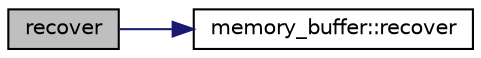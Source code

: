 digraph G
{
  edge [fontname="Helvetica",fontsize="10",labelfontname="Helvetica",labelfontsize="10"];
  node [fontname="Helvetica",fontsize="10",shape=record];
  rankdir=LR;
  Node1 [label="recover",height=0.2,width=0.4,color="black", fillcolor="grey75", style="filled" fontcolor="black"];
  Node1 -> Node2 [color="midnightblue",fontsize="10",style="solid",fontname="Helvetica"];
  Node2 [label="memory_buffer::recover",height=0.2,width=0.4,color="black", fillcolor="white", style="filled",URL="$classmemory__buffer.html#aeba532b66854fbd90e6ea96e8ee36e74"];
}

